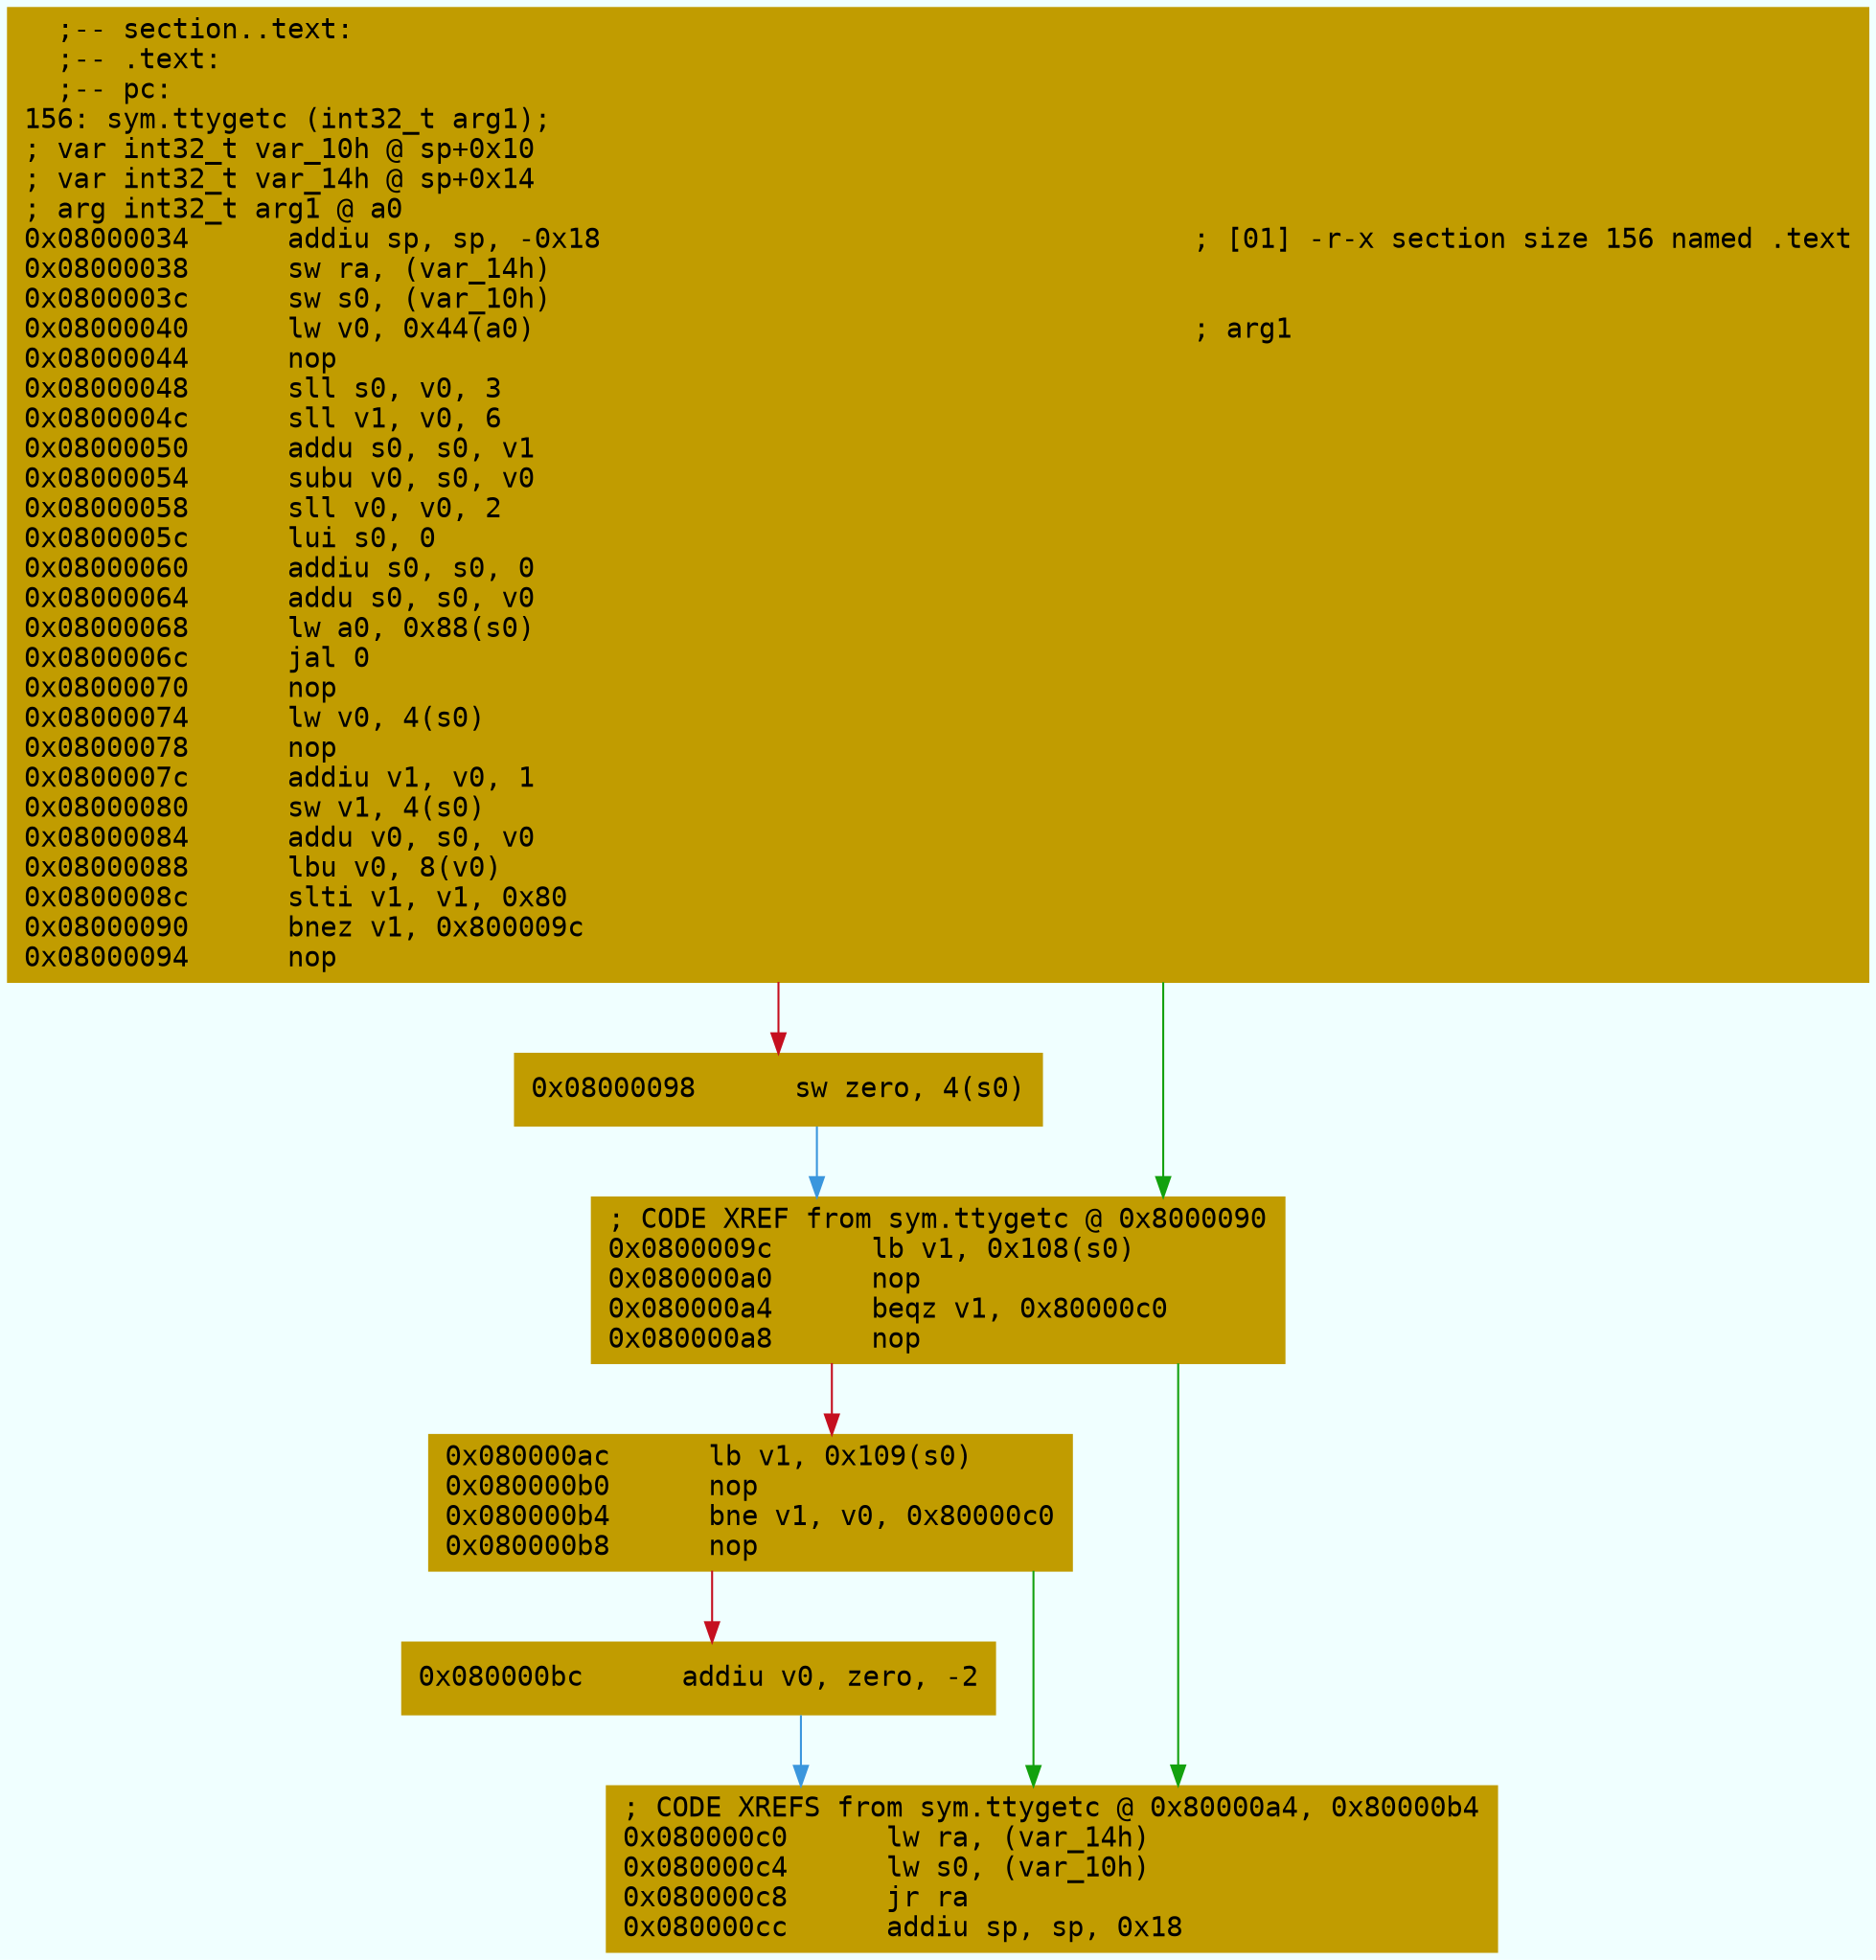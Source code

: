 digraph code {
	graph [bgcolor=azure fontsize=8 fontname="Courier" splines="ortho"];
	node [fillcolor=gray style=filled shape=box];
	edge [arrowhead="normal"];
	"0x08000034" [URL="sym.ttygetc/0x08000034", fillcolor="#c19c00",color="#c19c00", fontname="Courier",label="  ;-- section..text:\l  ;-- .text:\l  ;-- pc:\l156: sym.ttygetc (int32_t arg1);\l; var int32_t var_10h @ sp+0x10\l; var int32_t var_14h @ sp+0x14\l; arg int32_t arg1 @ a0\l0x08000034      addiu sp, sp, -0x18                                    ; [01] -r-x section size 156 named .text\l0x08000038      sw ra, (var_14h)\l0x0800003c      sw s0, (var_10h)\l0x08000040      lw v0, 0x44(a0)                                        ; arg1\l0x08000044      nop\l0x08000048      sll s0, v0, 3\l0x0800004c      sll v1, v0, 6\l0x08000050      addu s0, s0, v1\l0x08000054      subu v0, s0, v0\l0x08000058      sll v0, v0, 2\l0x0800005c      lui s0, 0\l0x08000060      addiu s0, s0, 0\l0x08000064      addu s0, s0, v0\l0x08000068      lw a0, 0x88(s0)\l0x0800006c      jal 0\l0x08000070      nop\l0x08000074      lw v0, 4(s0)\l0x08000078      nop\l0x0800007c      addiu v1, v0, 1\l0x08000080      sw v1, 4(s0)\l0x08000084      addu v0, s0, v0\l0x08000088      lbu v0, 8(v0)\l0x0800008c      slti v1, v1, 0x80\l0x08000090      bnez v1, 0x800009c\l0x08000094      nop\l"]
	"0x08000098" [URL="sym.ttygetc/0x08000098", fillcolor="#c19c00",color="#c19c00", fontname="Courier",label="0x08000098      sw zero, 4(s0)\l"]
	"0x0800009c" [URL="sym.ttygetc/0x0800009c", fillcolor="#c19c00",color="#c19c00", fontname="Courier",label="; CODE XREF from sym.ttygetc @ 0x8000090\l0x0800009c      lb v1, 0x108(s0)\l0x080000a0      nop\l0x080000a4      beqz v1, 0x80000c0\l0x080000a8      nop\l"]
	"0x080000ac" [URL="sym.ttygetc/0x080000ac", fillcolor="#c19c00",color="#c19c00", fontname="Courier",label="0x080000ac      lb v1, 0x109(s0)\l0x080000b0      nop\l0x080000b4      bne v1, v0, 0x80000c0\l0x080000b8      nop\l"]
	"0x080000bc" [URL="sym.ttygetc/0x080000bc", fillcolor="#c19c00",color="#c19c00", fontname="Courier",label="0x080000bc      addiu v0, zero, -2\l"]
	"0x080000c0" [URL="sym.ttygetc/0x080000c0", fillcolor="#c19c00",color="#c19c00", fontname="Courier",label="; CODE XREFS from sym.ttygetc @ 0x80000a4, 0x80000b4\l0x080000c0      lw ra, (var_14h)\l0x080000c4      lw s0, (var_10h)\l0x080000c8      jr ra\l0x080000cc      addiu sp, sp, 0x18\l"]
        "0x08000034" -> "0x0800009c" [color="#13a10e"];
        "0x08000034" -> "0x08000098" [color="#c50f1f"];
        "0x08000098" -> "0x0800009c" [color="#3a96dd"];
        "0x0800009c" -> "0x080000c0" [color="#13a10e"];
        "0x0800009c" -> "0x080000ac" [color="#c50f1f"];
        "0x080000ac" -> "0x080000c0" [color="#13a10e"];
        "0x080000ac" -> "0x080000bc" [color="#c50f1f"];
        "0x080000bc" -> "0x080000c0" [color="#3a96dd"];
}
